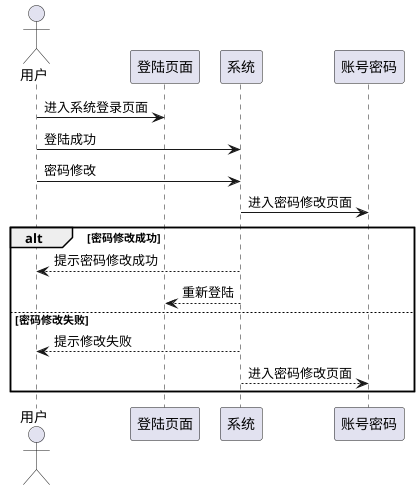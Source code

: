 @startuml
actor 用户
用户->登陆页面:进入系统登录页面
用户->系统:登陆成功
用户->系统:密码修改
系统->账号密码:进入密码修改页面
alt 密码修改成功
系统-->用户:提示密码修改成功
系统-->登陆页面:重新登陆
else 密码修改失败
系统-->用户:提示修改失败
系统-->账号密码:进入密码修改页面
end
@enduml